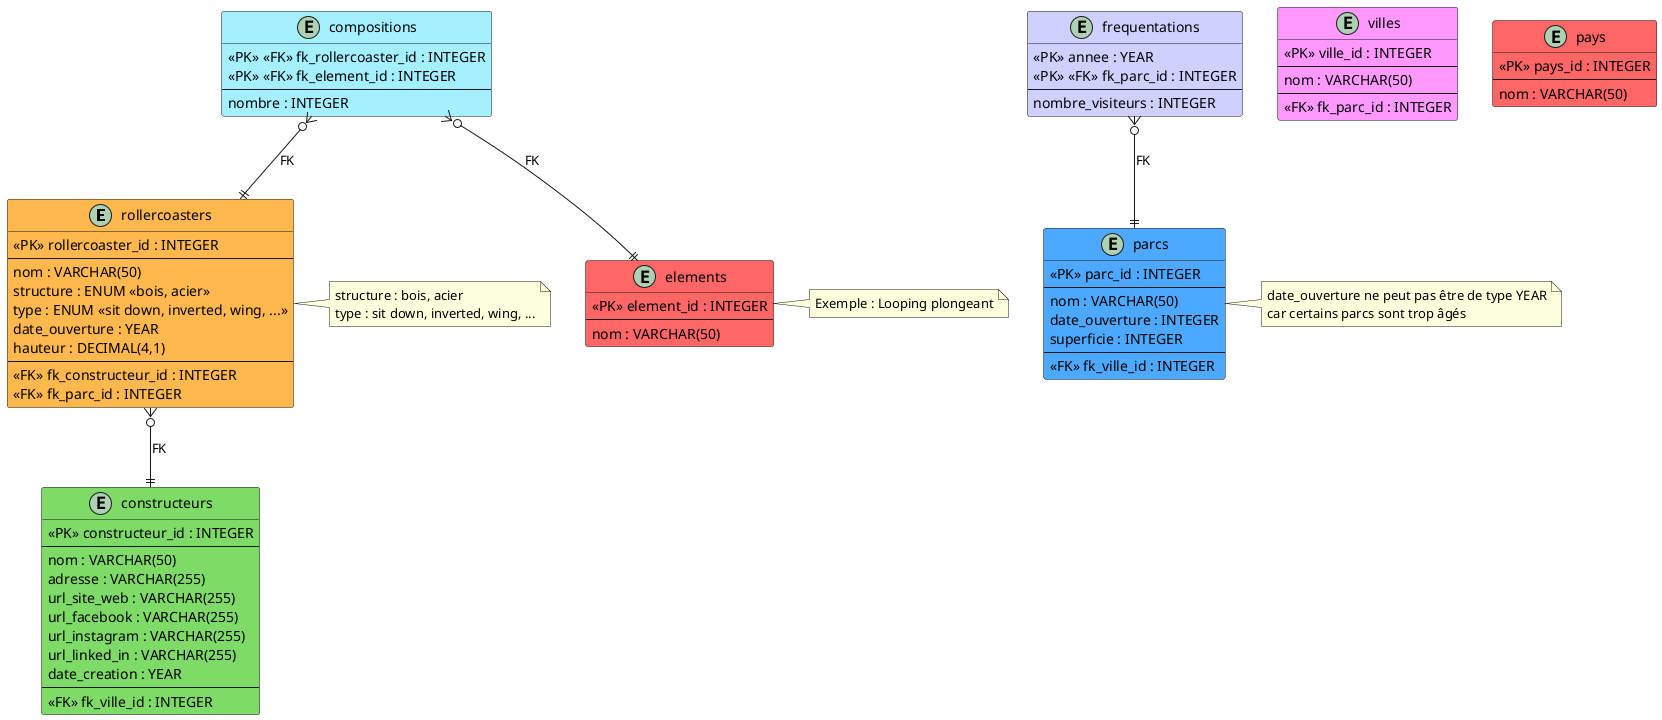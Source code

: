 @startuml

' Personnalisation des stéréotypes PK et FK :
skinparam class {
    StereotypeFontColor<<PK>> Black
    StereotypeFontColor<<FK>> Black
    StereotypeBackgroundColor<<PK>> YellowGreen
    StereotypeBackgroundColor<<FK>> LightSkyBlue
    SterotypeBorderColor<<PK>> Black
    SterotypeBorderColor<<FK>> Black
}

' ---------------------------------
' Définition des entités (tables) :
' ---------------------------------

entity rollercoasters #FFB84D {
    <<PK>> rollercoaster_id : INTEGER
    --
    nom : VARCHAR(50)
    structure : ENUM <<bois, acier>>
    type : ENUM <<sit down, inverted, wing, ...>>
    date_ouverture : YEAR
    hauteur : DECIMAL(4,1)
    --
    <<FK>> fk_constructeur_id : INTEGER
    <<FK>> fk_parc_id : INTEGER
}

entity constructeurs #7FDB67 {
    <<PK>> constructeur_id : INTEGER
    --
    nom : VARCHAR(50)
    adresse : VARCHAR(255)
    url_site_web : VARCHAR(255)
    url_facebook : VARCHAR(255)
    url_instagram : VARCHAR(255)
    url_linked_in : VARCHAR(255)
    date_creation : YEAR
    --
    <<FK>> fk_ville_id : INTEGER
}

entity parcs #4DA8FF {
    <<PK>> parc_id : INTEGER
    --
    nom : VARCHAR(50)    
    date_ouverture : INTEGER
    superficie : INTEGER
    --
    <<FK>> fk_ville_id : INTEGER
}

entity villes #FF99FF {
    <<PK>> ville_id : INTEGER
    --
    nom : VARCHAR(50)
    --
    <<FK>> fk_parc_id : INTEGER
}

entity pays #FF6666 {
    <<PK>> pays_id : INTEGER
    --
    nom : VARCHAR(50)
}

entity compositions #A4F0FF {
    <<PK>> <<FK>> fk_rollercoaster_id : INTEGER
    <<PK>> <<FK>> fk_element_id : INTEGER
    --
    nombre : INTEGER
}

entity elements #FF6666 {
    <<PK>> element_id : INTEGER
    --
    nom : VARCHAR(50)
}

entity frequentations #D0D0FF {
    <<PK>> annee : YEAR
    <<PK>> <<FK>> fk_parc_id : INTEGER
    --
    nombre_visiteurs : INTEGER
}


' --------------------------------------------
' Définition des relations entre les entités :
' --------------------------------------------

rollercoasters }o--|| constructeurs : "FK"

' COMPLETER ICI LES 4 RELATIONS MANQUANTES

compositions }o--|| rollercoasters : "FK"
compositions }o--|| elements : "FK"
frequentations }o--|| parcs : "FK"


' ---------------------------------------------------------
' Annotations sur les types ou autres informations utiles :
' ---------------------------------------------------------

note right of rollercoasters
    structure : bois, acier
    type : sit down, inverted, wing, ...
end note

note right of parcs
    date_ouverture ne peut pas être de type YEAR
    car certains parcs sont trop âgés
end note

note right of elements
    Exemple : Looping plongeant
end note

@enduml
